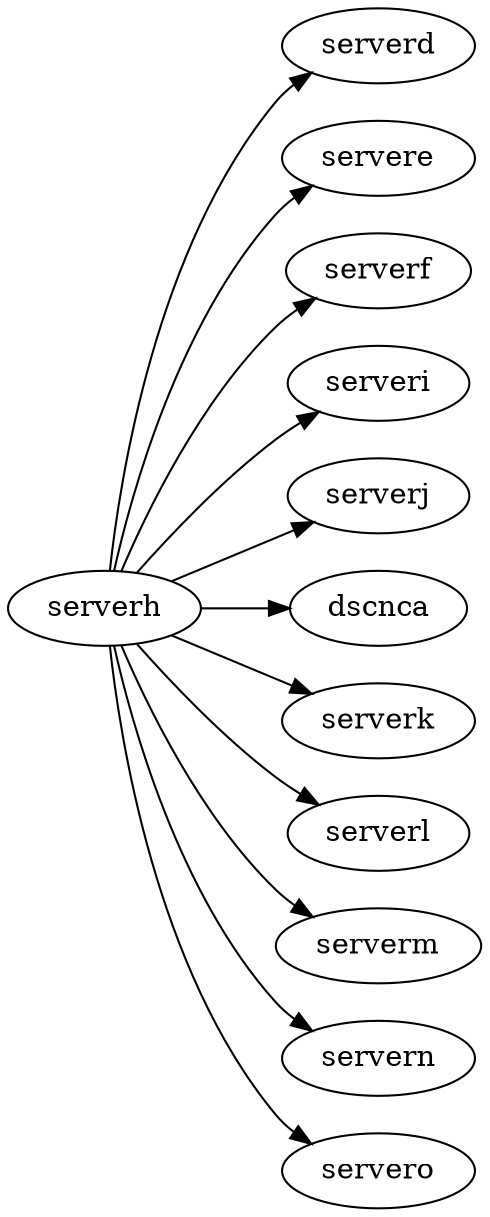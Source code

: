 digraph adesk_server {
    rankdir=LR;
    size = "16,12"

    // node [shape=ellipse]; log; taglog; tag_search_log;
    // node [shape=box,style=filled,color=lightblue]; user; image; category; dir; tag; cover;
    // node [shape=diamond,style=filled,color=lightgrey]; img2tag; private; followdir;

    serverh -> serverd;
    serverh -> servere;
    serverh -> serverf;
    serverh -> serveri;
    serverh -> serverj;
    serverh -> dscnca;

    serverh -> serverk;
    serverh -> serverl;
    serverh -> serverm;
    serverh -> servern;
    serverh -> servero;
}
